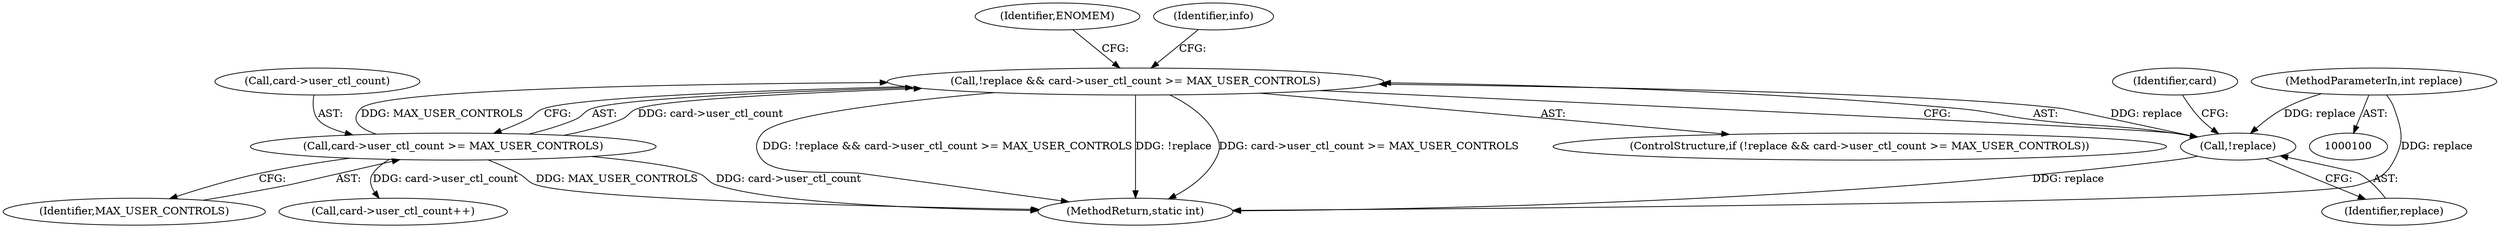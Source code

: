 digraph "1_linux_82262a46627bebb0febcc26664746c25cef08563@del" {
"1000119" [label="(Call,!replace && card->user_ctl_count >= MAX_USER_CONTROLS)"];
"1000120" [label="(Call,!replace)"];
"1000103" [label="(MethodParameterIn,int replace)"];
"1000122" [label="(Call,card->user_ctl_count >= MAX_USER_CONTROLS)"];
"1000103" [label="(MethodParameterIn,int replace)"];
"1000124" [label="(Identifier,card)"];
"1000129" [label="(Identifier,ENOMEM)"];
"1000120" [label="(Call,!replace)"];
"1000122" [label="(Call,card->user_ctl_count >= MAX_USER_CONTROLS)"];
"1000133" [label="(Identifier,info)"];
"1000546" [label="(MethodReturn,static int)"];
"1000121" [label="(Identifier,replace)"];
"1000123" [label="(Call,card->user_ctl_count)"];
"1000535" [label="(Call,card->user_ctl_count++)"];
"1000118" [label="(ControlStructure,if (!replace && card->user_ctl_count >= MAX_USER_CONTROLS))"];
"1000119" [label="(Call,!replace && card->user_ctl_count >= MAX_USER_CONTROLS)"];
"1000126" [label="(Identifier,MAX_USER_CONTROLS)"];
"1000119" -> "1000118"  [label="AST: "];
"1000119" -> "1000120"  [label="CFG: "];
"1000119" -> "1000122"  [label="CFG: "];
"1000120" -> "1000119"  [label="AST: "];
"1000122" -> "1000119"  [label="AST: "];
"1000129" -> "1000119"  [label="CFG: "];
"1000133" -> "1000119"  [label="CFG: "];
"1000119" -> "1000546"  [label="DDG: !replace"];
"1000119" -> "1000546"  [label="DDG: card->user_ctl_count >= MAX_USER_CONTROLS"];
"1000119" -> "1000546"  [label="DDG: !replace && card->user_ctl_count >= MAX_USER_CONTROLS"];
"1000120" -> "1000119"  [label="DDG: replace"];
"1000122" -> "1000119"  [label="DDG: card->user_ctl_count"];
"1000122" -> "1000119"  [label="DDG: MAX_USER_CONTROLS"];
"1000120" -> "1000121"  [label="CFG: "];
"1000121" -> "1000120"  [label="AST: "];
"1000124" -> "1000120"  [label="CFG: "];
"1000120" -> "1000546"  [label="DDG: replace"];
"1000103" -> "1000120"  [label="DDG: replace"];
"1000103" -> "1000100"  [label="AST: "];
"1000103" -> "1000546"  [label="DDG: replace"];
"1000122" -> "1000126"  [label="CFG: "];
"1000123" -> "1000122"  [label="AST: "];
"1000126" -> "1000122"  [label="AST: "];
"1000122" -> "1000546"  [label="DDG: MAX_USER_CONTROLS"];
"1000122" -> "1000546"  [label="DDG: card->user_ctl_count"];
"1000122" -> "1000535"  [label="DDG: card->user_ctl_count"];
}
